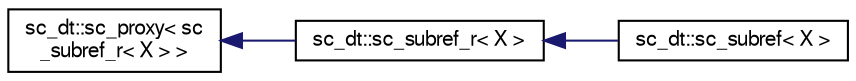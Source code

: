 digraph "Graphical Class Hierarchy"
{
  edge [fontname="FreeSans",fontsize="10",labelfontname="FreeSans",labelfontsize="10"];
  node [fontname="FreeSans",fontsize="10",shape=record];
  rankdir="LR";
  Node0 [label="sc_dt::sc_proxy\< sc\l_subref_r\< X \> \>",height=0.2,width=0.4,color="black", fillcolor="white", style="filled",URL="$a01444.html"];
  Node0 -> Node1 [dir="back",color="midnightblue",fontsize="10",style="solid",fontname="FreeSans"];
  Node1 [label="sc_dt::sc_subref_r\< X \>",height=0.2,width=0.4,color="black", fillcolor="white", style="filled",URL="$a01404.html"];
  Node1 -> Node2 [dir="back",color="midnightblue",fontsize="10",style="solid",fontname="FreeSans"];
  Node2 [label="sc_dt::sc_subref\< X \>",height=0.2,width=0.4,color="black", fillcolor="white", style="filled",URL="$a01408.html"];
}
